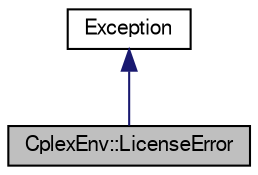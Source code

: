 digraph "CplexEnv::LicenseError"
{
 // LATEX_PDF_SIZE
  edge [fontname="FreeSans",fontsize="10",labelfontname="FreeSans",labelfontsize="10"];
  node [fontname="FreeSans",fontsize="10",shape=record];
  Node0 [label="CplexEnv::LicenseError",height=0.2,width=0.4,color="black", fillcolor="grey75", style="filled", fontcolor="black",tooltip="This exception is thrown when the license check is not sufficient."];
  Node1 -> Node0 [dir="back",color="midnightblue",fontsize="10",style="solid",fontname="FreeSans"];
  Node1 [label="Exception",height=0.2,width=0.4,color="black", fillcolor="white", style="filled",URL="$a02309.html",tooltip="Generic exception class."];
}
